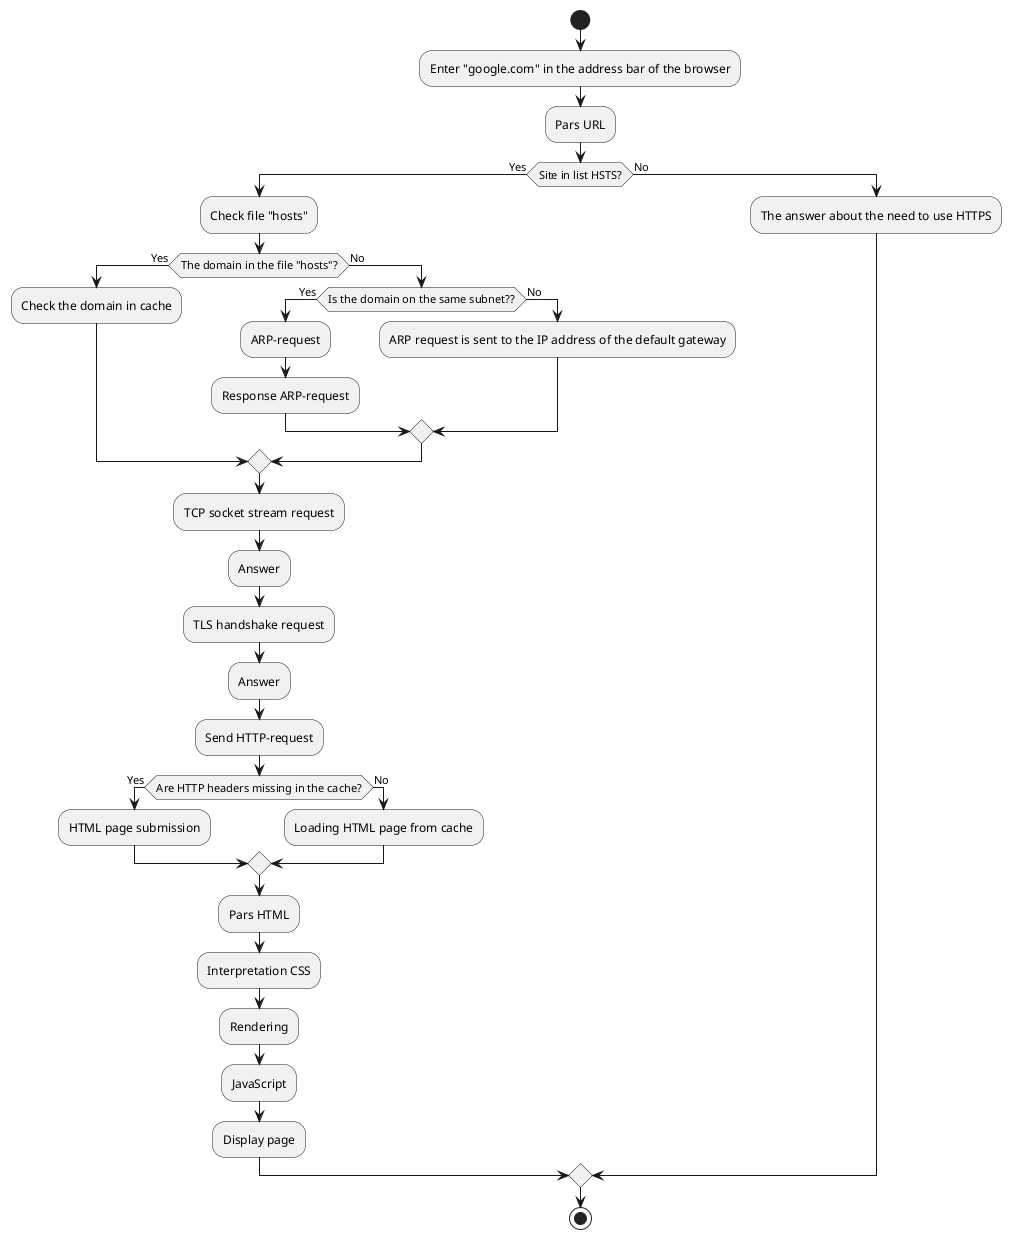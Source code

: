@startuml

start

:Enter "google.com" in the address bar of the browser;
:Pars URL;
if (Site in list HSTS?) then (Yes)
  :Check file "hosts";
  if (The domain in the file "hosts"?) then (Yes)
  	:Check the domain in cache;
	else (No)
    if (Is the domain on the same subnet??) then (Yes)
    	:ARP-request;
        :Response ARP-request;
    	else (No)
    	:ARP request is sent to the IP address of the default gateway;
     endif
     endif
    :TCP socket stream request;
    :Answer;
    :TLS handshake request;
    :Answer;
    :Send HTTP-request;
    if (Are HTTP headers missing in the cache?) then (Yes)
    :HTML page submission;
    else (No)
    :Loading HTML page from cache;
    endif
:Pars HTML;
:Interpretation CSS;
:Rendering;
:JavaScript;
:Display page;
else (No)
  :The answer about the need to use HTTPS;

endif

stop
